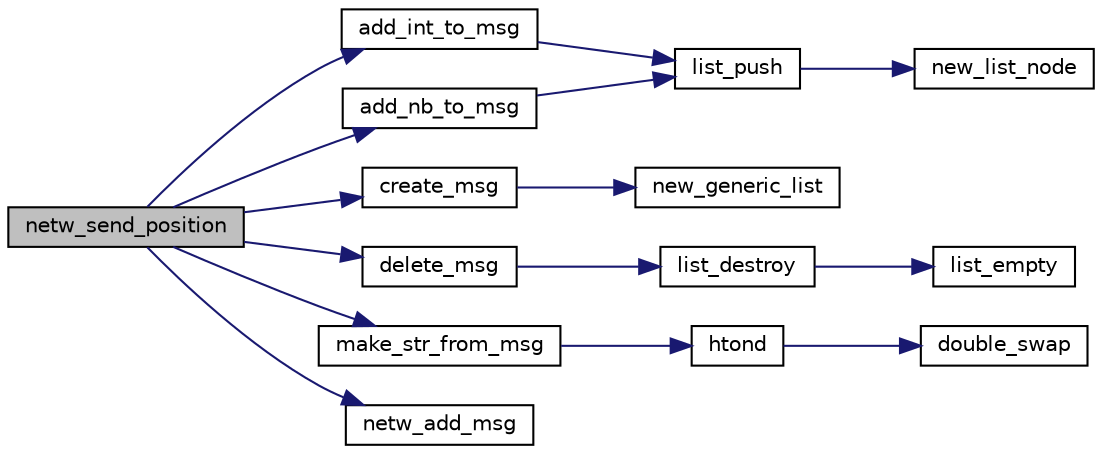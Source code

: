 digraph G
{
  edge [fontname="Helvetica",fontsize="10",labelfontname="Helvetica",labelfontsize="10"];
  node [fontname="Helvetica",fontsize="10",shape=record];
  rankdir=LR;
  Node1 [label="netw_send_position",height=0.2,width=0.4,color="black", fillcolor="grey75", style="filled" fontcolor="black"];
  Node1 -> Node2 [color="midnightblue",fontsize="10",style="solid",fontname="Helvetica"];
  Node2 [label="add_int_to_msg",height=0.2,width=0.4,color="black", fillcolor="white", style="filled",URL="$group___n_e_t_w_o_r_k___m_s_g.html#ga9aa63e987d00d99d9a21aec35efecf74",tooltip="Add an int to the int list int the message."];
  Node2 -> Node3 [color="midnightblue",fontsize="10",style="solid",fontname="Helvetica"];
  Node3 [label="list_push",height=0.2,width=0.4,color="black", fillcolor="white", style="filled",URL="$group___l_i_s_t.html#ga4eab319289a83524639ee5e9f0441fdf",tooltip="Add a pointer to the end of the list."];
  Node3 -> Node4 [color="midnightblue",fontsize="10",style="solid",fontname="Helvetica"];
  Node4 [label="new_list_node",height=0.2,width=0.4,color="black", fillcolor="white", style="filled",URL="$group___l_i_s_t.html#ga6f57b62b796c1248014bc14a9bb0fc6c",tooltip="Allocate a new node to link in a list."];
  Node1 -> Node5 [color="midnightblue",fontsize="10",style="solid",fontname="Helvetica"];
  Node5 [label="add_nb_to_msg",height=0.2,width=0.4,color="black", fillcolor="white", style="filled",URL="$group___n_e_t_w_o_r_k___m_s_g.html#gae7c4f1b2c58aabda4856a2f5c782b863",tooltip="Add an float to the message."];
  Node5 -> Node3 [color="midnightblue",fontsize="10",style="solid",fontname="Helvetica"];
  Node1 -> Node6 [color="midnightblue",fontsize="10",style="solid",fontname="Helvetica"];
  Node6 [label="create_msg",height=0.2,width=0.4,color="black", fillcolor="white", style="filled",URL="$group___n_e_t_w_o_r_k___m_s_g.html#ga62ae674d9de6171bcbd604e68a3b94a9",tooltip="Create a NETW_MSG *object."];
  Node6 -> Node7 [color="midnightblue",fontsize="10",style="solid",fontname="Helvetica"];
  Node7 [label="new_generic_list",height=0.2,width=0.4,color="black", fillcolor="white", style="filled",URL="$group___l_i_s_t.html#gaa82751b4d6a219771661843e61cefa2e",tooltip="Initialiaze a generic list container to max_items pointers."];
  Node1 -> Node8 [color="midnightblue",fontsize="10",style="solid",fontname="Helvetica"];
  Node8 [label="delete_msg",height=0.2,width=0.4,color="black", fillcolor="white", style="filled",URL="$group___n_e_t_w_o_r_k___m_s_g.html#gadcc2854217553f3a4890973873bdf634",tooltip="Delete a NETW_MSG *object."];
  Node8 -> Node9 [color="midnightblue",fontsize="10",style="solid",fontname="Helvetica"];
  Node9 [label="list_destroy",height=0.2,width=0.4,color="black", fillcolor="white", style="filled",URL="$group___l_i_s_t.html#ga90d32fef68ce6f3ec0a7b4085690c755",tooltip="Empty and Free a list container. Call the destructor each time."];
  Node9 -> Node10 [color="midnightblue",fontsize="10",style="solid",fontname="Helvetica"];
  Node10 [label="list_empty",height=0.2,width=0.4,color="black", fillcolor="white", style="filled",URL="$group___l_i_s_t.html#ga1dafe7a250ddad51fadd375f057287e7",tooltip="Empty a LIST list of pointers."];
  Node1 -> Node11 [color="midnightblue",fontsize="10",style="solid",fontname="Helvetica"];
  Node11 [label="make_str_from_msg",height=0.2,width=0.4,color="black", fillcolor="white", style="filled",URL="$group___n_e_t_w_o_r_k___m_s_g.html#gafe20cb69ca45b0b1d91a0fd591a399cd",tooltip="Make a single string of the message."];
  Node11 -> Node12 [color="midnightblue",fontsize="10",style="solid",fontname="Helvetica"];
  Node12 [label="htond",height=0.2,width=0.4,color="black", fillcolor="white", style="filled",URL="$group___n_e_t_w_o_r_k___m_s_g.html#ga0cf26e3b1e26847bbd66fbd4b4a1a67c",tooltip="If needed swap bytes for a double."];
  Node12 -> Node13 [color="midnightblue",fontsize="10",style="solid",fontname="Helvetica"];
  Node13 [label="double_swap",height=0.2,width=0.4,color="black", fillcolor="white", style="filled",URL="$group___n_e_t_w_o_r_k___m_s_g.html#ga4f7b627b47a1ee6976089dc4ab0a91b9",tooltip="Swap bytes endiannes for a double."];
  Node1 -> Node14 [color="midnightblue",fontsize="10",style="solid",fontname="Helvetica"];
  Node14 [label="netw_add_msg",height=0.2,width=0.4,color="black", fillcolor="white", style="filled",URL="$group___n_e_t_w_o_r_k_i_n_g.html#ga10429a9fa106b61c38f28635242ce502",tooltip="Add a message to send in aimed NETWORK."];
}
